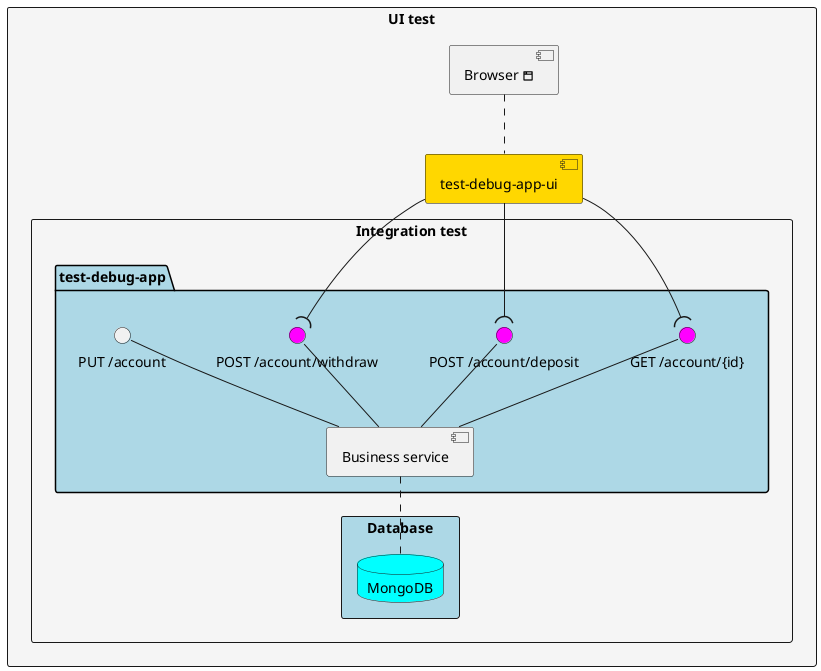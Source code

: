 @startuml name "System diagram"

rectangle "UI test" #whitesmoke {

  rectangle [Browser <&browser>] as browser

  [test-debug-app-ui] as ui #gold
  rectangle "Integration test" #whitesmoke {

    package "test-debug-app" #lightblue {
        () "GET /account/{id}" as query_endpoint #magenta
        () "POST /account/deposit" as deposit_endpoint #magenta
        () "POST /account/withdraw" as withdraw_endpoint #magenta
        () "PUT /account" as create_endpoint
        [Business service] as service
        query_endpoint -- service
        deposit_endpoint -- service
        withdraw_endpoint -- service
        create_endpoint -- service
    }

    rectangle "Database" #lightblue {
        database "MongoDB" as db #aqua
    }

    service -down. db
    browser -down. ui

  }
  ui -down-( query_endpoint
  ui -down-( deposit_endpoint
  ui -down-( withdraw_endpoint
}
@enduml